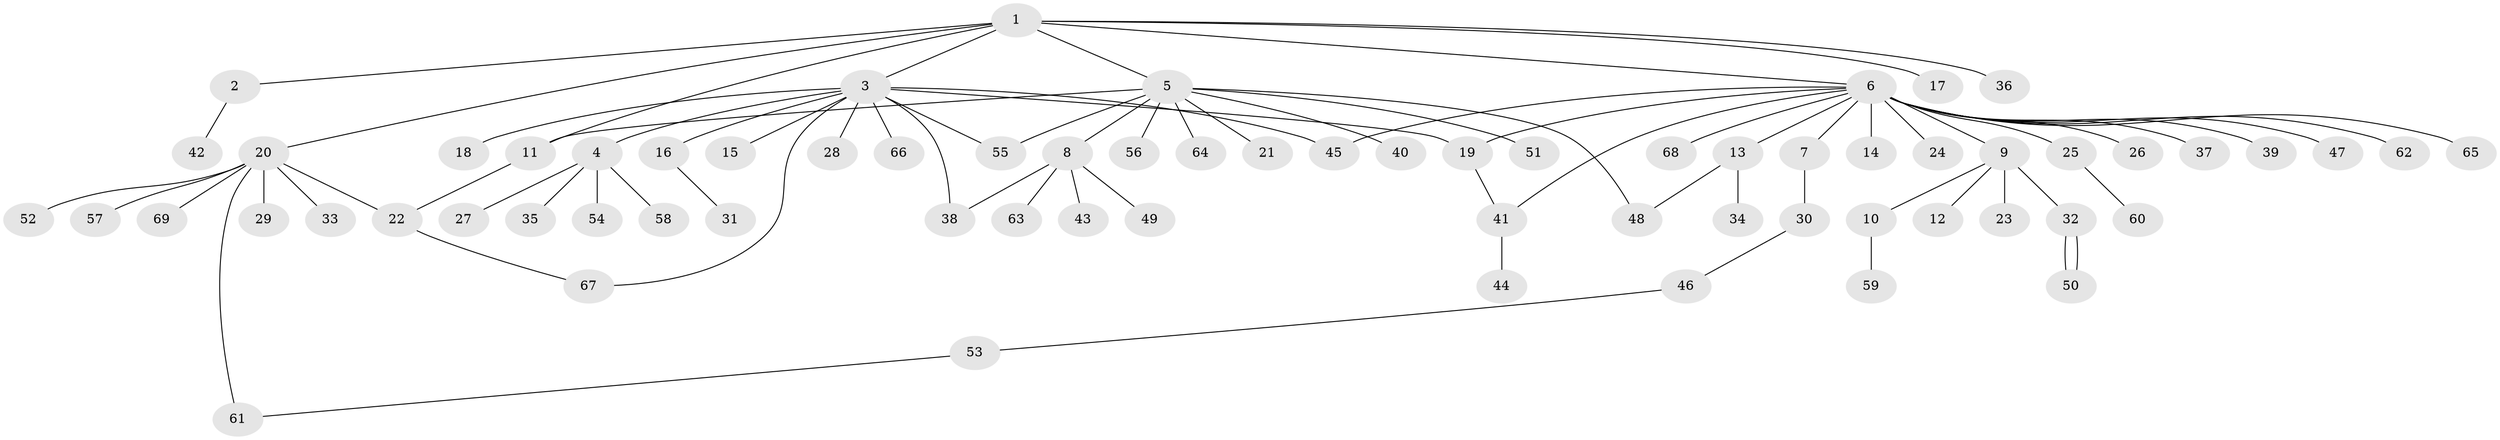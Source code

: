 // Generated by graph-tools (version 1.1) at 2025/49/03/09/25 03:49:57]
// undirected, 69 vertices, 79 edges
graph export_dot {
graph [start="1"]
  node [color=gray90,style=filled];
  1;
  2;
  3;
  4;
  5;
  6;
  7;
  8;
  9;
  10;
  11;
  12;
  13;
  14;
  15;
  16;
  17;
  18;
  19;
  20;
  21;
  22;
  23;
  24;
  25;
  26;
  27;
  28;
  29;
  30;
  31;
  32;
  33;
  34;
  35;
  36;
  37;
  38;
  39;
  40;
  41;
  42;
  43;
  44;
  45;
  46;
  47;
  48;
  49;
  50;
  51;
  52;
  53;
  54;
  55;
  56;
  57;
  58;
  59;
  60;
  61;
  62;
  63;
  64;
  65;
  66;
  67;
  68;
  69;
  1 -- 2;
  1 -- 3;
  1 -- 5;
  1 -- 6;
  1 -- 11;
  1 -- 17;
  1 -- 20;
  1 -- 36;
  2 -- 42;
  3 -- 4;
  3 -- 15;
  3 -- 16;
  3 -- 18;
  3 -- 19;
  3 -- 28;
  3 -- 38;
  3 -- 45;
  3 -- 55;
  3 -- 66;
  3 -- 67;
  4 -- 27;
  4 -- 35;
  4 -- 54;
  4 -- 58;
  5 -- 8;
  5 -- 11;
  5 -- 21;
  5 -- 40;
  5 -- 48;
  5 -- 51;
  5 -- 55;
  5 -- 56;
  5 -- 64;
  6 -- 7;
  6 -- 9;
  6 -- 13;
  6 -- 14;
  6 -- 19;
  6 -- 24;
  6 -- 25;
  6 -- 26;
  6 -- 37;
  6 -- 39;
  6 -- 41;
  6 -- 45;
  6 -- 47;
  6 -- 62;
  6 -- 65;
  6 -- 68;
  7 -- 30;
  8 -- 38;
  8 -- 43;
  8 -- 49;
  8 -- 63;
  9 -- 10;
  9 -- 12;
  9 -- 23;
  9 -- 32;
  10 -- 59;
  11 -- 22;
  13 -- 34;
  13 -- 48;
  16 -- 31;
  19 -- 41;
  20 -- 22;
  20 -- 29;
  20 -- 33;
  20 -- 52;
  20 -- 57;
  20 -- 61;
  20 -- 69;
  22 -- 67;
  25 -- 60;
  30 -- 46;
  32 -- 50;
  32 -- 50;
  41 -- 44;
  46 -- 53;
  53 -- 61;
}
